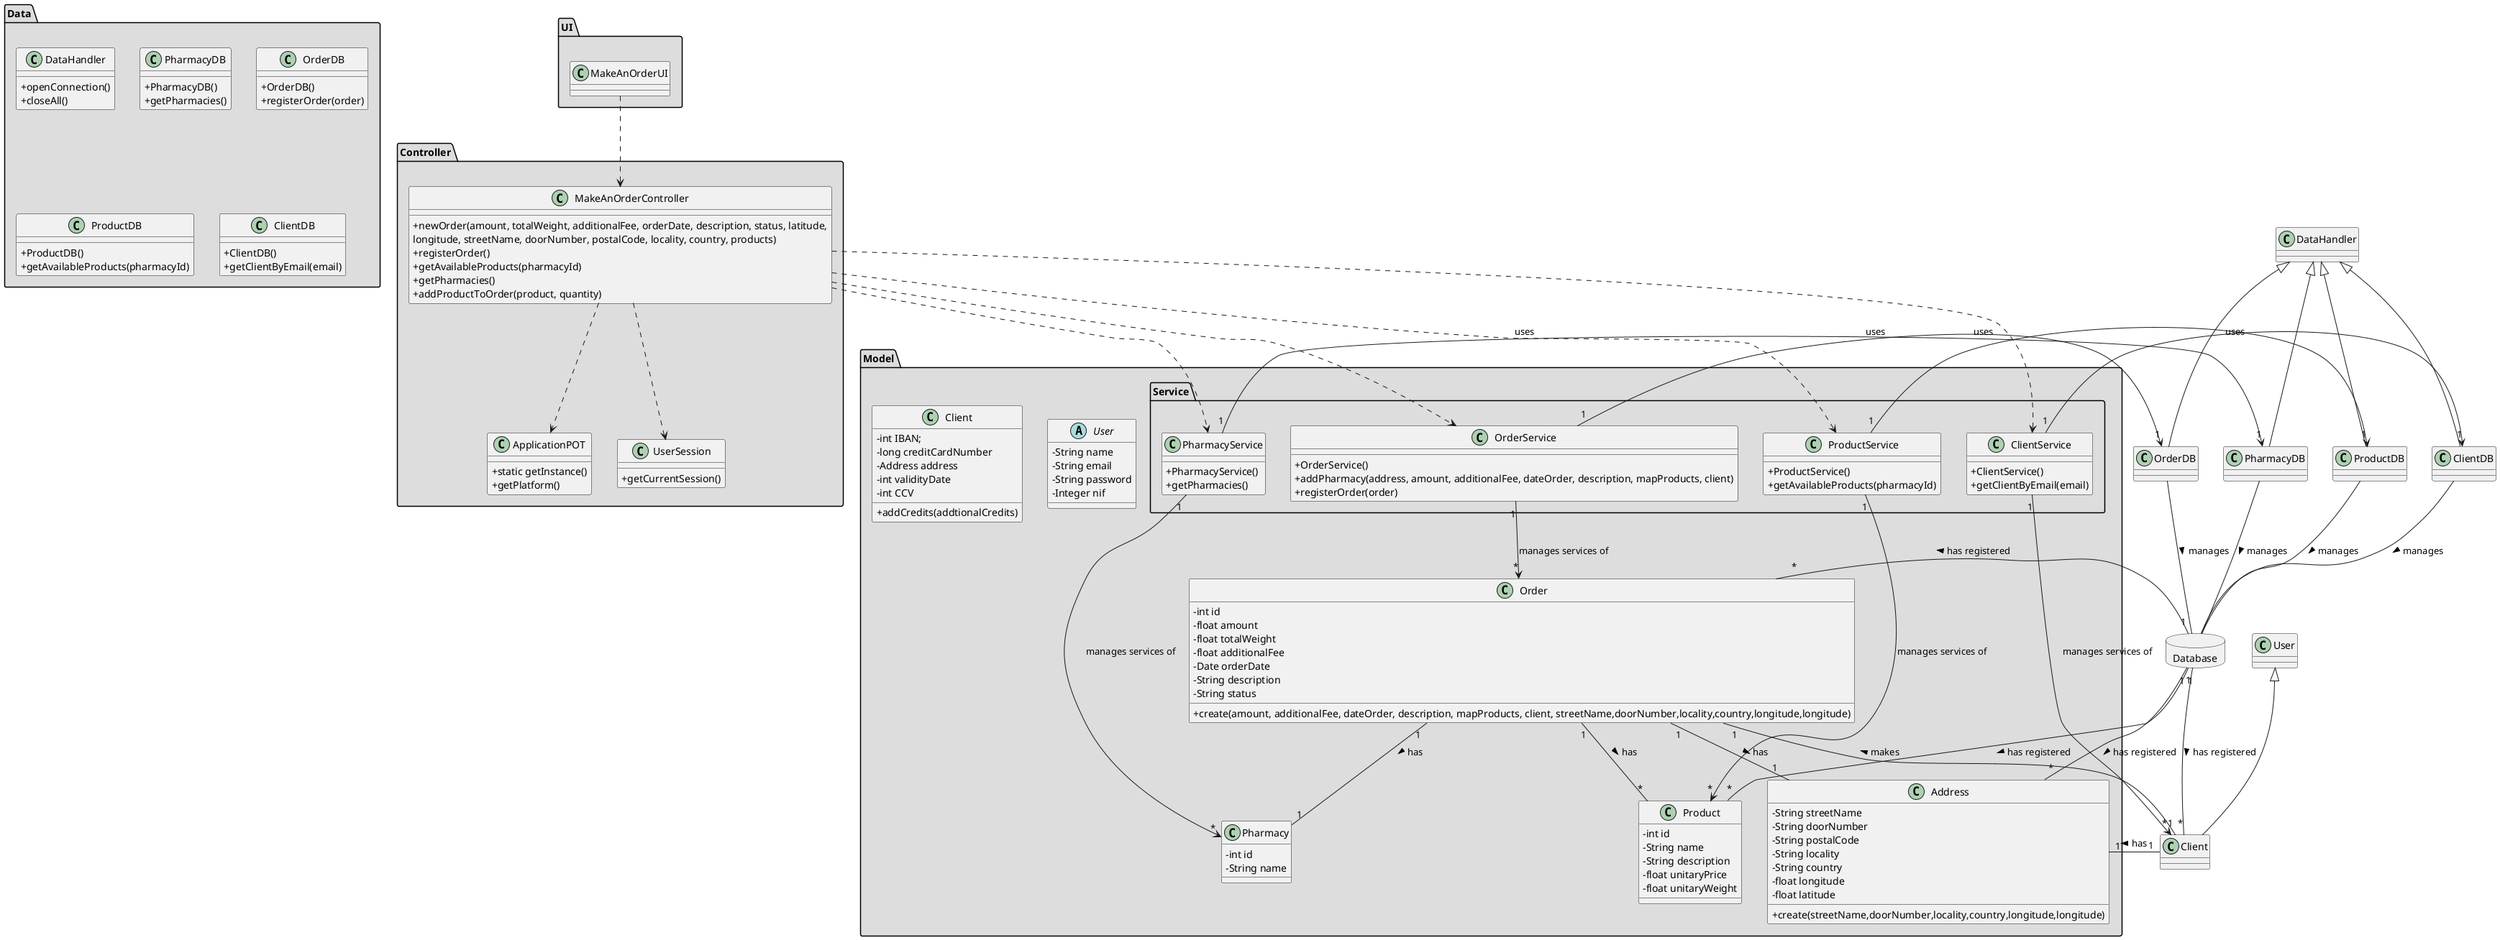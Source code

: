 @startuml
skinparam classAttributeIconSize 0

package "UI" #DDDDDD {
class MakeAnOrderUI{
}
}


package "Controller" #DDDDDD {
class MakeAnOrderController{
+newOrder(amount, totalWeight, additionalFee, orderDate, description, status, latitude,
longitude, streetName, doorNumber, postalCode, locality, country, products)
+registerOrder()
+getAvailableProducts(pharmacyId)
+getPharmacies()
+addProductToOrder(product, quantity)
}

class ApplicationPOT
{
  +static getInstance()
  +getPlatform()
}

class UserSession
{
  +getCurrentSession()
}
}

database Database{
}


package "Model" #DDDDDD {
package "Service" #DDDDDD {

  class OrderService{
       +OrderService()
       +addPharmacy(address, amount, additionalFee, dateOrder, description, mapProducts, client)
       +registerOrder(order)
  }

  class PharmacyService{
          +PharmacyService()
          +getPharmacies()
  }

  class ProductService{
          +ProductService()
          +getAvailableProducts(pharmacyId)
  }
  class ClientService{
        +ClientService()
        +getClientByEmail(email)
  }
 }
}

package "Model" #DDDDDD {
abstract class User{
-   String name
-   String email
-   String password
-   Integer nif
}

class Client{
-int IBAN;
-long creditCardNumber
-Address address
-int validityDate
-int CCV
+addCredits(addtionalCredits)
}

class Address{
-   String streetName
-   String doorNumber
-   String postalCode
-   String locality
-   String country
-   float longitude
-   float latitude
+create(streetName,doorNumber,locality,country,longitude,longitude)
}

class Order{
-   int id
-   float amount
-   float totalWeight
-   float additionalFee
-   Date orderDate
-   String description
-   String status
+create(amount, additionalFee, dateOrder, description, mapProducts, client, streetName,doorNumber,locality,country,longitude,longitude)
}

class Product{
-   int id
-   String name
-   String description
-   float unitaryPrice
-   float unitaryWeight
}

class Pharmacy{
-   int id
-   String name
}

}


package "Data" #DDDDDD {
class DataHandler{
    +openConnection()
    +closeAll()
}

class PharmacyDB{
          +PharmacyDB()
          +getPharmacies()
      }

class OrderDB{
       +OrderDB()
       +registerOrder(order)
  }

class ProductDB{
          +ProductDB()
          +getAvailableProducts(pharmacyId)
  }

class ClientDB{
        +ClientDB()
        +getClientByEmail(email)
  }
}

class PharmacyDB extends DataHandler
class ProductDB extends DataHandler
class ClientDB extends DataHandler
class OrderDB extends DataHandler
class Client extends User

MakeAnOrderUI ..> MakeAnOrderController
MakeAnOrderController ..> ApplicationPOT
MakeAnOrderController ..> UserSession
MakeAnOrderController ..> ClientService
MakeAnOrderController ..> ProductService
MakeAnOrderController ..> OrderService
MakeAnOrderController ..> PharmacyService
Database "1" -- "*" Client : has registered >
Database "1" -- "*" Order : has registered >
Database "1" -- "*" Product : has registered >
Database "1" -- "*" Address : has registered >
PharmacyDB -- Database : manages >
ClientDB -- Database : manages >
OrderDB -- Database : manages >
ProductDB -- Database : manages >
PharmacyService "1" --> "*" Pharmacy : manages services of
PharmacyService "1" --> "1" PharmacyDB : uses
OrderService "1" --> "*" Order : manages services of
OrderService "1" --> "1" OrderDB : uses
ClientService "1" --> "*" Client : manages services of
ClientService "1" --> "1" ClientDB : uses
ProductService "1" --> "*" Product : manages services of
ProductService "1" --> "1" ProductDB : uses

Order "1" -- "*" Product : has >
Order "1" -- "1" Pharmacy : has >
Client "1" -- "1" Order : makes >
Client "1" -- "1" Address : has >
Order "1" -- "1" Address : has >

@enduml